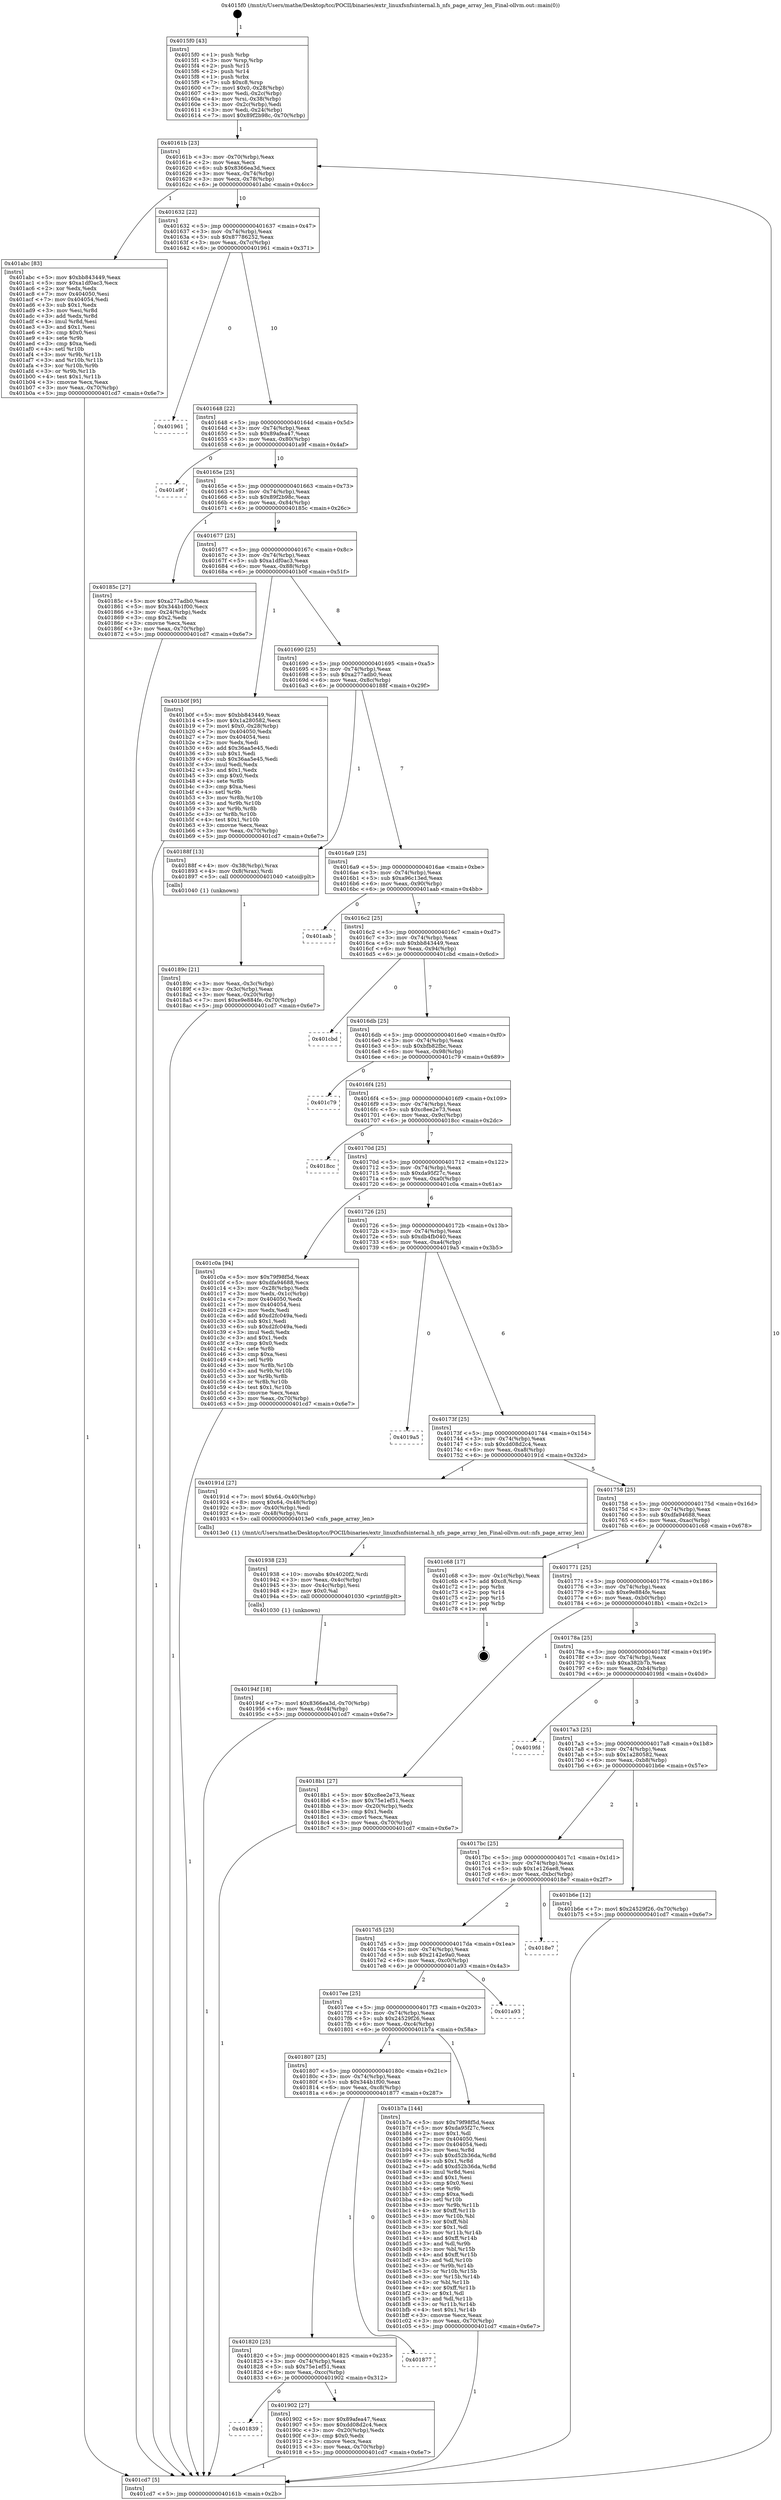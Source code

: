 digraph "0x4015f0" {
  label = "0x4015f0 (/mnt/c/Users/mathe/Desktop/tcc/POCII/binaries/extr_linuxfsnfsinternal.h_nfs_page_array_len_Final-ollvm.out::main(0))"
  labelloc = "t"
  node[shape=record]

  Entry [label="",width=0.3,height=0.3,shape=circle,fillcolor=black,style=filled]
  "0x40161b" [label="{
     0x40161b [23]\l
     | [instrs]\l
     &nbsp;&nbsp;0x40161b \<+3\>: mov -0x70(%rbp),%eax\l
     &nbsp;&nbsp;0x40161e \<+2\>: mov %eax,%ecx\l
     &nbsp;&nbsp;0x401620 \<+6\>: sub $0x8366ea3d,%ecx\l
     &nbsp;&nbsp;0x401626 \<+3\>: mov %eax,-0x74(%rbp)\l
     &nbsp;&nbsp;0x401629 \<+3\>: mov %ecx,-0x78(%rbp)\l
     &nbsp;&nbsp;0x40162c \<+6\>: je 0000000000401abc \<main+0x4cc\>\l
  }"]
  "0x401abc" [label="{
     0x401abc [83]\l
     | [instrs]\l
     &nbsp;&nbsp;0x401abc \<+5\>: mov $0xbb843449,%eax\l
     &nbsp;&nbsp;0x401ac1 \<+5\>: mov $0xa1df0ac3,%ecx\l
     &nbsp;&nbsp;0x401ac6 \<+2\>: xor %edx,%edx\l
     &nbsp;&nbsp;0x401ac8 \<+7\>: mov 0x404050,%esi\l
     &nbsp;&nbsp;0x401acf \<+7\>: mov 0x404054,%edi\l
     &nbsp;&nbsp;0x401ad6 \<+3\>: sub $0x1,%edx\l
     &nbsp;&nbsp;0x401ad9 \<+3\>: mov %esi,%r8d\l
     &nbsp;&nbsp;0x401adc \<+3\>: add %edx,%r8d\l
     &nbsp;&nbsp;0x401adf \<+4\>: imul %r8d,%esi\l
     &nbsp;&nbsp;0x401ae3 \<+3\>: and $0x1,%esi\l
     &nbsp;&nbsp;0x401ae6 \<+3\>: cmp $0x0,%esi\l
     &nbsp;&nbsp;0x401ae9 \<+4\>: sete %r9b\l
     &nbsp;&nbsp;0x401aed \<+3\>: cmp $0xa,%edi\l
     &nbsp;&nbsp;0x401af0 \<+4\>: setl %r10b\l
     &nbsp;&nbsp;0x401af4 \<+3\>: mov %r9b,%r11b\l
     &nbsp;&nbsp;0x401af7 \<+3\>: and %r10b,%r11b\l
     &nbsp;&nbsp;0x401afa \<+3\>: xor %r10b,%r9b\l
     &nbsp;&nbsp;0x401afd \<+3\>: or %r9b,%r11b\l
     &nbsp;&nbsp;0x401b00 \<+4\>: test $0x1,%r11b\l
     &nbsp;&nbsp;0x401b04 \<+3\>: cmovne %ecx,%eax\l
     &nbsp;&nbsp;0x401b07 \<+3\>: mov %eax,-0x70(%rbp)\l
     &nbsp;&nbsp;0x401b0a \<+5\>: jmp 0000000000401cd7 \<main+0x6e7\>\l
  }"]
  "0x401632" [label="{
     0x401632 [22]\l
     | [instrs]\l
     &nbsp;&nbsp;0x401632 \<+5\>: jmp 0000000000401637 \<main+0x47\>\l
     &nbsp;&nbsp;0x401637 \<+3\>: mov -0x74(%rbp),%eax\l
     &nbsp;&nbsp;0x40163a \<+5\>: sub $0x87786252,%eax\l
     &nbsp;&nbsp;0x40163f \<+3\>: mov %eax,-0x7c(%rbp)\l
     &nbsp;&nbsp;0x401642 \<+6\>: je 0000000000401961 \<main+0x371\>\l
  }"]
  Exit [label="",width=0.3,height=0.3,shape=circle,fillcolor=black,style=filled,peripheries=2]
  "0x401961" [label="{
     0x401961\l
  }", style=dashed]
  "0x401648" [label="{
     0x401648 [22]\l
     | [instrs]\l
     &nbsp;&nbsp;0x401648 \<+5\>: jmp 000000000040164d \<main+0x5d\>\l
     &nbsp;&nbsp;0x40164d \<+3\>: mov -0x74(%rbp),%eax\l
     &nbsp;&nbsp;0x401650 \<+5\>: sub $0x89afea47,%eax\l
     &nbsp;&nbsp;0x401655 \<+3\>: mov %eax,-0x80(%rbp)\l
     &nbsp;&nbsp;0x401658 \<+6\>: je 0000000000401a9f \<main+0x4af\>\l
  }"]
  "0x40194f" [label="{
     0x40194f [18]\l
     | [instrs]\l
     &nbsp;&nbsp;0x40194f \<+7\>: movl $0x8366ea3d,-0x70(%rbp)\l
     &nbsp;&nbsp;0x401956 \<+6\>: mov %eax,-0xd4(%rbp)\l
     &nbsp;&nbsp;0x40195c \<+5\>: jmp 0000000000401cd7 \<main+0x6e7\>\l
  }"]
  "0x401a9f" [label="{
     0x401a9f\l
  }", style=dashed]
  "0x40165e" [label="{
     0x40165e [25]\l
     | [instrs]\l
     &nbsp;&nbsp;0x40165e \<+5\>: jmp 0000000000401663 \<main+0x73\>\l
     &nbsp;&nbsp;0x401663 \<+3\>: mov -0x74(%rbp),%eax\l
     &nbsp;&nbsp;0x401666 \<+5\>: sub $0x89f2b98c,%eax\l
     &nbsp;&nbsp;0x40166b \<+6\>: mov %eax,-0x84(%rbp)\l
     &nbsp;&nbsp;0x401671 \<+6\>: je 000000000040185c \<main+0x26c\>\l
  }"]
  "0x401938" [label="{
     0x401938 [23]\l
     | [instrs]\l
     &nbsp;&nbsp;0x401938 \<+10\>: movabs $0x4020f2,%rdi\l
     &nbsp;&nbsp;0x401942 \<+3\>: mov %eax,-0x4c(%rbp)\l
     &nbsp;&nbsp;0x401945 \<+3\>: mov -0x4c(%rbp),%esi\l
     &nbsp;&nbsp;0x401948 \<+2\>: mov $0x0,%al\l
     &nbsp;&nbsp;0x40194a \<+5\>: call 0000000000401030 \<printf@plt\>\l
     | [calls]\l
     &nbsp;&nbsp;0x401030 \{1\} (unknown)\l
  }"]
  "0x40185c" [label="{
     0x40185c [27]\l
     | [instrs]\l
     &nbsp;&nbsp;0x40185c \<+5\>: mov $0xa277adb0,%eax\l
     &nbsp;&nbsp;0x401861 \<+5\>: mov $0x344b1f00,%ecx\l
     &nbsp;&nbsp;0x401866 \<+3\>: mov -0x24(%rbp),%edx\l
     &nbsp;&nbsp;0x401869 \<+3\>: cmp $0x2,%edx\l
     &nbsp;&nbsp;0x40186c \<+3\>: cmovne %ecx,%eax\l
     &nbsp;&nbsp;0x40186f \<+3\>: mov %eax,-0x70(%rbp)\l
     &nbsp;&nbsp;0x401872 \<+5\>: jmp 0000000000401cd7 \<main+0x6e7\>\l
  }"]
  "0x401677" [label="{
     0x401677 [25]\l
     | [instrs]\l
     &nbsp;&nbsp;0x401677 \<+5\>: jmp 000000000040167c \<main+0x8c\>\l
     &nbsp;&nbsp;0x40167c \<+3\>: mov -0x74(%rbp),%eax\l
     &nbsp;&nbsp;0x40167f \<+5\>: sub $0xa1df0ac3,%eax\l
     &nbsp;&nbsp;0x401684 \<+6\>: mov %eax,-0x88(%rbp)\l
     &nbsp;&nbsp;0x40168a \<+6\>: je 0000000000401b0f \<main+0x51f\>\l
  }"]
  "0x401cd7" [label="{
     0x401cd7 [5]\l
     | [instrs]\l
     &nbsp;&nbsp;0x401cd7 \<+5\>: jmp 000000000040161b \<main+0x2b\>\l
  }"]
  "0x4015f0" [label="{
     0x4015f0 [43]\l
     | [instrs]\l
     &nbsp;&nbsp;0x4015f0 \<+1\>: push %rbp\l
     &nbsp;&nbsp;0x4015f1 \<+3\>: mov %rsp,%rbp\l
     &nbsp;&nbsp;0x4015f4 \<+2\>: push %r15\l
     &nbsp;&nbsp;0x4015f6 \<+2\>: push %r14\l
     &nbsp;&nbsp;0x4015f8 \<+1\>: push %rbx\l
     &nbsp;&nbsp;0x4015f9 \<+7\>: sub $0xc8,%rsp\l
     &nbsp;&nbsp;0x401600 \<+7\>: movl $0x0,-0x28(%rbp)\l
     &nbsp;&nbsp;0x401607 \<+3\>: mov %edi,-0x2c(%rbp)\l
     &nbsp;&nbsp;0x40160a \<+4\>: mov %rsi,-0x38(%rbp)\l
     &nbsp;&nbsp;0x40160e \<+3\>: mov -0x2c(%rbp),%edi\l
     &nbsp;&nbsp;0x401611 \<+3\>: mov %edi,-0x24(%rbp)\l
     &nbsp;&nbsp;0x401614 \<+7\>: movl $0x89f2b98c,-0x70(%rbp)\l
  }"]
  "0x401839" [label="{
     0x401839\l
  }", style=dashed]
  "0x401b0f" [label="{
     0x401b0f [95]\l
     | [instrs]\l
     &nbsp;&nbsp;0x401b0f \<+5\>: mov $0xbb843449,%eax\l
     &nbsp;&nbsp;0x401b14 \<+5\>: mov $0x1a280582,%ecx\l
     &nbsp;&nbsp;0x401b19 \<+7\>: movl $0x0,-0x28(%rbp)\l
     &nbsp;&nbsp;0x401b20 \<+7\>: mov 0x404050,%edx\l
     &nbsp;&nbsp;0x401b27 \<+7\>: mov 0x404054,%esi\l
     &nbsp;&nbsp;0x401b2e \<+2\>: mov %edx,%edi\l
     &nbsp;&nbsp;0x401b30 \<+6\>: add $0x36aa5e45,%edi\l
     &nbsp;&nbsp;0x401b36 \<+3\>: sub $0x1,%edi\l
     &nbsp;&nbsp;0x401b39 \<+6\>: sub $0x36aa5e45,%edi\l
     &nbsp;&nbsp;0x401b3f \<+3\>: imul %edi,%edx\l
     &nbsp;&nbsp;0x401b42 \<+3\>: and $0x1,%edx\l
     &nbsp;&nbsp;0x401b45 \<+3\>: cmp $0x0,%edx\l
     &nbsp;&nbsp;0x401b48 \<+4\>: sete %r8b\l
     &nbsp;&nbsp;0x401b4c \<+3\>: cmp $0xa,%esi\l
     &nbsp;&nbsp;0x401b4f \<+4\>: setl %r9b\l
     &nbsp;&nbsp;0x401b53 \<+3\>: mov %r8b,%r10b\l
     &nbsp;&nbsp;0x401b56 \<+3\>: and %r9b,%r10b\l
     &nbsp;&nbsp;0x401b59 \<+3\>: xor %r9b,%r8b\l
     &nbsp;&nbsp;0x401b5c \<+3\>: or %r8b,%r10b\l
     &nbsp;&nbsp;0x401b5f \<+4\>: test $0x1,%r10b\l
     &nbsp;&nbsp;0x401b63 \<+3\>: cmovne %ecx,%eax\l
     &nbsp;&nbsp;0x401b66 \<+3\>: mov %eax,-0x70(%rbp)\l
     &nbsp;&nbsp;0x401b69 \<+5\>: jmp 0000000000401cd7 \<main+0x6e7\>\l
  }"]
  "0x401690" [label="{
     0x401690 [25]\l
     | [instrs]\l
     &nbsp;&nbsp;0x401690 \<+5\>: jmp 0000000000401695 \<main+0xa5\>\l
     &nbsp;&nbsp;0x401695 \<+3\>: mov -0x74(%rbp),%eax\l
     &nbsp;&nbsp;0x401698 \<+5\>: sub $0xa277adb0,%eax\l
     &nbsp;&nbsp;0x40169d \<+6\>: mov %eax,-0x8c(%rbp)\l
     &nbsp;&nbsp;0x4016a3 \<+6\>: je 000000000040188f \<main+0x29f\>\l
  }"]
  "0x401902" [label="{
     0x401902 [27]\l
     | [instrs]\l
     &nbsp;&nbsp;0x401902 \<+5\>: mov $0x89afea47,%eax\l
     &nbsp;&nbsp;0x401907 \<+5\>: mov $0xdd08d2c4,%ecx\l
     &nbsp;&nbsp;0x40190c \<+3\>: mov -0x20(%rbp),%edx\l
     &nbsp;&nbsp;0x40190f \<+3\>: cmp $0x0,%edx\l
     &nbsp;&nbsp;0x401912 \<+3\>: cmove %ecx,%eax\l
     &nbsp;&nbsp;0x401915 \<+3\>: mov %eax,-0x70(%rbp)\l
     &nbsp;&nbsp;0x401918 \<+5\>: jmp 0000000000401cd7 \<main+0x6e7\>\l
  }"]
  "0x40188f" [label="{
     0x40188f [13]\l
     | [instrs]\l
     &nbsp;&nbsp;0x40188f \<+4\>: mov -0x38(%rbp),%rax\l
     &nbsp;&nbsp;0x401893 \<+4\>: mov 0x8(%rax),%rdi\l
     &nbsp;&nbsp;0x401897 \<+5\>: call 0000000000401040 \<atoi@plt\>\l
     | [calls]\l
     &nbsp;&nbsp;0x401040 \{1\} (unknown)\l
  }"]
  "0x4016a9" [label="{
     0x4016a9 [25]\l
     | [instrs]\l
     &nbsp;&nbsp;0x4016a9 \<+5\>: jmp 00000000004016ae \<main+0xbe\>\l
     &nbsp;&nbsp;0x4016ae \<+3\>: mov -0x74(%rbp),%eax\l
     &nbsp;&nbsp;0x4016b1 \<+5\>: sub $0xa96c13ed,%eax\l
     &nbsp;&nbsp;0x4016b6 \<+6\>: mov %eax,-0x90(%rbp)\l
     &nbsp;&nbsp;0x4016bc \<+6\>: je 0000000000401aab \<main+0x4bb\>\l
  }"]
  "0x40189c" [label="{
     0x40189c [21]\l
     | [instrs]\l
     &nbsp;&nbsp;0x40189c \<+3\>: mov %eax,-0x3c(%rbp)\l
     &nbsp;&nbsp;0x40189f \<+3\>: mov -0x3c(%rbp),%eax\l
     &nbsp;&nbsp;0x4018a2 \<+3\>: mov %eax,-0x20(%rbp)\l
     &nbsp;&nbsp;0x4018a5 \<+7\>: movl $0xe9e884fe,-0x70(%rbp)\l
     &nbsp;&nbsp;0x4018ac \<+5\>: jmp 0000000000401cd7 \<main+0x6e7\>\l
  }"]
  "0x401820" [label="{
     0x401820 [25]\l
     | [instrs]\l
     &nbsp;&nbsp;0x401820 \<+5\>: jmp 0000000000401825 \<main+0x235\>\l
     &nbsp;&nbsp;0x401825 \<+3\>: mov -0x74(%rbp),%eax\l
     &nbsp;&nbsp;0x401828 \<+5\>: sub $0x75e1ef51,%eax\l
     &nbsp;&nbsp;0x40182d \<+6\>: mov %eax,-0xcc(%rbp)\l
     &nbsp;&nbsp;0x401833 \<+6\>: je 0000000000401902 \<main+0x312\>\l
  }"]
  "0x401aab" [label="{
     0x401aab\l
  }", style=dashed]
  "0x4016c2" [label="{
     0x4016c2 [25]\l
     | [instrs]\l
     &nbsp;&nbsp;0x4016c2 \<+5\>: jmp 00000000004016c7 \<main+0xd7\>\l
     &nbsp;&nbsp;0x4016c7 \<+3\>: mov -0x74(%rbp),%eax\l
     &nbsp;&nbsp;0x4016ca \<+5\>: sub $0xbb843449,%eax\l
     &nbsp;&nbsp;0x4016cf \<+6\>: mov %eax,-0x94(%rbp)\l
     &nbsp;&nbsp;0x4016d5 \<+6\>: je 0000000000401cbd \<main+0x6cd\>\l
  }"]
  "0x401877" [label="{
     0x401877\l
  }", style=dashed]
  "0x401cbd" [label="{
     0x401cbd\l
  }", style=dashed]
  "0x4016db" [label="{
     0x4016db [25]\l
     | [instrs]\l
     &nbsp;&nbsp;0x4016db \<+5\>: jmp 00000000004016e0 \<main+0xf0\>\l
     &nbsp;&nbsp;0x4016e0 \<+3\>: mov -0x74(%rbp),%eax\l
     &nbsp;&nbsp;0x4016e3 \<+5\>: sub $0xbfb82fbc,%eax\l
     &nbsp;&nbsp;0x4016e8 \<+6\>: mov %eax,-0x98(%rbp)\l
     &nbsp;&nbsp;0x4016ee \<+6\>: je 0000000000401c79 \<main+0x689\>\l
  }"]
  "0x401807" [label="{
     0x401807 [25]\l
     | [instrs]\l
     &nbsp;&nbsp;0x401807 \<+5\>: jmp 000000000040180c \<main+0x21c\>\l
     &nbsp;&nbsp;0x40180c \<+3\>: mov -0x74(%rbp),%eax\l
     &nbsp;&nbsp;0x40180f \<+5\>: sub $0x344b1f00,%eax\l
     &nbsp;&nbsp;0x401814 \<+6\>: mov %eax,-0xc8(%rbp)\l
     &nbsp;&nbsp;0x40181a \<+6\>: je 0000000000401877 \<main+0x287\>\l
  }"]
  "0x401c79" [label="{
     0x401c79\l
  }", style=dashed]
  "0x4016f4" [label="{
     0x4016f4 [25]\l
     | [instrs]\l
     &nbsp;&nbsp;0x4016f4 \<+5\>: jmp 00000000004016f9 \<main+0x109\>\l
     &nbsp;&nbsp;0x4016f9 \<+3\>: mov -0x74(%rbp),%eax\l
     &nbsp;&nbsp;0x4016fc \<+5\>: sub $0xc8ee2e73,%eax\l
     &nbsp;&nbsp;0x401701 \<+6\>: mov %eax,-0x9c(%rbp)\l
     &nbsp;&nbsp;0x401707 \<+6\>: je 00000000004018cc \<main+0x2dc\>\l
  }"]
  "0x401b7a" [label="{
     0x401b7a [144]\l
     | [instrs]\l
     &nbsp;&nbsp;0x401b7a \<+5\>: mov $0x79f98f5d,%eax\l
     &nbsp;&nbsp;0x401b7f \<+5\>: mov $0xda95f27c,%ecx\l
     &nbsp;&nbsp;0x401b84 \<+2\>: mov $0x1,%dl\l
     &nbsp;&nbsp;0x401b86 \<+7\>: mov 0x404050,%esi\l
     &nbsp;&nbsp;0x401b8d \<+7\>: mov 0x404054,%edi\l
     &nbsp;&nbsp;0x401b94 \<+3\>: mov %esi,%r8d\l
     &nbsp;&nbsp;0x401b97 \<+7\>: sub $0xd52b36da,%r8d\l
     &nbsp;&nbsp;0x401b9e \<+4\>: sub $0x1,%r8d\l
     &nbsp;&nbsp;0x401ba2 \<+7\>: add $0xd52b36da,%r8d\l
     &nbsp;&nbsp;0x401ba9 \<+4\>: imul %r8d,%esi\l
     &nbsp;&nbsp;0x401bad \<+3\>: and $0x1,%esi\l
     &nbsp;&nbsp;0x401bb0 \<+3\>: cmp $0x0,%esi\l
     &nbsp;&nbsp;0x401bb3 \<+4\>: sete %r9b\l
     &nbsp;&nbsp;0x401bb7 \<+3\>: cmp $0xa,%edi\l
     &nbsp;&nbsp;0x401bba \<+4\>: setl %r10b\l
     &nbsp;&nbsp;0x401bbe \<+3\>: mov %r9b,%r11b\l
     &nbsp;&nbsp;0x401bc1 \<+4\>: xor $0xff,%r11b\l
     &nbsp;&nbsp;0x401bc5 \<+3\>: mov %r10b,%bl\l
     &nbsp;&nbsp;0x401bc8 \<+3\>: xor $0xff,%bl\l
     &nbsp;&nbsp;0x401bcb \<+3\>: xor $0x1,%dl\l
     &nbsp;&nbsp;0x401bce \<+3\>: mov %r11b,%r14b\l
     &nbsp;&nbsp;0x401bd1 \<+4\>: and $0xff,%r14b\l
     &nbsp;&nbsp;0x401bd5 \<+3\>: and %dl,%r9b\l
     &nbsp;&nbsp;0x401bd8 \<+3\>: mov %bl,%r15b\l
     &nbsp;&nbsp;0x401bdb \<+4\>: and $0xff,%r15b\l
     &nbsp;&nbsp;0x401bdf \<+3\>: and %dl,%r10b\l
     &nbsp;&nbsp;0x401be2 \<+3\>: or %r9b,%r14b\l
     &nbsp;&nbsp;0x401be5 \<+3\>: or %r10b,%r15b\l
     &nbsp;&nbsp;0x401be8 \<+3\>: xor %r15b,%r14b\l
     &nbsp;&nbsp;0x401beb \<+3\>: or %bl,%r11b\l
     &nbsp;&nbsp;0x401bee \<+4\>: xor $0xff,%r11b\l
     &nbsp;&nbsp;0x401bf2 \<+3\>: or $0x1,%dl\l
     &nbsp;&nbsp;0x401bf5 \<+3\>: and %dl,%r11b\l
     &nbsp;&nbsp;0x401bf8 \<+3\>: or %r11b,%r14b\l
     &nbsp;&nbsp;0x401bfb \<+4\>: test $0x1,%r14b\l
     &nbsp;&nbsp;0x401bff \<+3\>: cmovne %ecx,%eax\l
     &nbsp;&nbsp;0x401c02 \<+3\>: mov %eax,-0x70(%rbp)\l
     &nbsp;&nbsp;0x401c05 \<+5\>: jmp 0000000000401cd7 \<main+0x6e7\>\l
  }"]
  "0x4018cc" [label="{
     0x4018cc\l
  }", style=dashed]
  "0x40170d" [label="{
     0x40170d [25]\l
     | [instrs]\l
     &nbsp;&nbsp;0x40170d \<+5\>: jmp 0000000000401712 \<main+0x122\>\l
     &nbsp;&nbsp;0x401712 \<+3\>: mov -0x74(%rbp),%eax\l
     &nbsp;&nbsp;0x401715 \<+5\>: sub $0xda95f27c,%eax\l
     &nbsp;&nbsp;0x40171a \<+6\>: mov %eax,-0xa0(%rbp)\l
     &nbsp;&nbsp;0x401720 \<+6\>: je 0000000000401c0a \<main+0x61a\>\l
  }"]
  "0x4017ee" [label="{
     0x4017ee [25]\l
     | [instrs]\l
     &nbsp;&nbsp;0x4017ee \<+5\>: jmp 00000000004017f3 \<main+0x203\>\l
     &nbsp;&nbsp;0x4017f3 \<+3\>: mov -0x74(%rbp),%eax\l
     &nbsp;&nbsp;0x4017f6 \<+5\>: sub $0x24529f26,%eax\l
     &nbsp;&nbsp;0x4017fb \<+6\>: mov %eax,-0xc4(%rbp)\l
     &nbsp;&nbsp;0x401801 \<+6\>: je 0000000000401b7a \<main+0x58a\>\l
  }"]
  "0x401c0a" [label="{
     0x401c0a [94]\l
     | [instrs]\l
     &nbsp;&nbsp;0x401c0a \<+5\>: mov $0x79f98f5d,%eax\l
     &nbsp;&nbsp;0x401c0f \<+5\>: mov $0xdfa94688,%ecx\l
     &nbsp;&nbsp;0x401c14 \<+3\>: mov -0x28(%rbp),%edx\l
     &nbsp;&nbsp;0x401c17 \<+3\>: mov %edx,-0x1c(%rbp)\l
     &nbsp;&nbsp;0x401c1a \<+7\>: mov 0x404050,%edx\l
     &nbsp;&nbsp;0x401c21 \<+7\>: mov 0x404054,%esi\l
     &nbsp;&nbsp;0x401c28 \<+2\>: mov %edx,%edi\l
     &nbsp;&nbsp;0x401c2a \<+6\>: add $0xd2fc049a,%edi\l
     &nbsp;&nbsp;0x401c30 \<+3\>: sub $0x1,%edi\l
     &nbsp;&nbsp;0x401c33 \<+6\>: sub $0xd2fc049a,%edi\l
     &nbsp;&nbsp;0x401c39 \<+3\>: imul %edi,%edx\l
     &nbsp;&nbsp;0x401c3c \<+3\>: and $0x1,%edx\l
     &nbsp;&nbsp;0x401c3f \<+3\>: cmp $0x0,%edx\l
     &nbsp;&nbsp;0x401c42 \<+4\>: sete %r8b\l
     &nbsp;&nbsp;0x401c46 \<+3\>: cmp $0xa,%esi\l
     &nbsp;&nbsp;0x401c49 \<+4\>: setl %r9b\l
     &nbsp;&nbsp;0x401c4d \<+3\>: mov %r8b,%r10b\l
     &nbsp;&nbsp;0x401c50 \<+3\>: and %r9b,%r10b\l
     &nbsp;&nbsp;0x401c53 \<+3\>: xor %r9b,%r8b\l
     &nbsp;&nbsp;0x401c56 \<+3\>: or %r8b,%r10b\l
     &nbsp;&nbsp;0x401c59 \<+4\>: test $0x1,%r10b\l
     &nbsp;&nbsp;0x401c5d \<+3\>: cmovne %ecx,%eax\l
     &nbsp;&nbsp;0x401c60 \<+3\>: mov %eax,-0x70(%rbp)\l
     &nbsp;&nbsp;0x401c63 \<+5\>: jmp 0000000000401cd7 \<main+0x6e7\>\l
  }"]
  "0x401726" [label="{
     0x401726 [25]\l
     | [instrs]\l
     &nbsp;&nbsp;0x401726 \<+5\>: jmp 000000000040172b \<main+0x13b\>\l
     &nbsp;&nbsp;0x40172b \<+3\>: mov -0x74(%rbp),%eax\l
     &nbsp;&nbsp;0x40172e \<+5\>: sub $0xdb4fb040,%eax\l
     &nbsp;&nbsp;0x401733 \<+6\>: mov %eax,-0xa4(%rbp)\l
     &nbsp;&nbsp;0x401739 \<+6\>: je 00000000004019a5 \<main+0x3b5\>\l
  }"]
  "0x401a93" [label="{
     0x401a93\l
  }", style=dashed]
  "0x4019a5" [label="{
     0x4019a5\l
  }", style=dashed]
  "0x40173f" [label="{
     0x40173f [25]\l
     | [instrs]\l
     &nbsp;&nbsp;0x40173f \<+5\>: jmp 0000000000401744 \<main+0x154\>\l
     &nbsp;&nbsp;0x401744 \<+3\>: mov -0x74(%rbp),%eax\l
     &nbsp;&nbsp;0x401747 \<+5\>: sub $0xdd08d2c4,%eax\l
     &nbsp;&nbsp;0x40174c \<+6\>: mov %eax,-0xa8(%rbp)\l
     &nbsp;&nbsp;0x401752 \<+6\>: je 000000000040191d \<main+0x32d\>\l
  }"]
  "0x4017d5" [label="{
     0x4017d5 [25]\l
     | [instrs]\l
     &nbsp;&nbsp;0x4017d5 \<+5\>: jmp 00000000004017da \<main+0x1ea\>\l
     &nbsp;&nbsp;0x4017da \<+3\>: mov -0x74(%rbp),%eax\l
     &nbsp;&nbsp;0x4017dd \<+5\>: sub $0x2142e9a0,%eax\l
     &nbsp;&nbsp;0x4017e2 \<+6\>: mov %eax,-0xc0(%rbp)\l
     &nbsp;&nbsp;0x4017e8 \<+6\>: je 0000000000401a93 \<main+0x4a3\>\l
  }"]
  "0x40191d" [label="{
     0x40191d [27]\l
     | [instrs]\l
     &nbsp;&nbsp;0x40191d \<+7\>: movl $0x64,-0x40(%rbp)\l
     &nbsp;&nbsp;0x401924 \<+8\>: movq $0x64,-0x48(%rbp)\l
     &nbsp;&nbsp;0x40192c \<+3\>: mov -0x40(%rbp),%edi\l
     &nbsp;&nbsp;0x40192f \<+4\>: mov -0x48(%rbp),%rsi\l
     &nbsp;&nbsp;0x401933 \<+5\>: call 00000000004013e0 \<nfs_page_array_len\>\l
     | [calls]\l
     &nbsp;&nbsp;0x4013e0 \{1\} (/mnt/c/Users/mathe/Desktop/tcc/POCII/binaries/extr_linuxfsnfsinternal.h_nfs_page_array_len_Final-ollvm.out::nfs_page_array_len)\l
  }"]
  "0x401758" [label="{
     0x401758 [25]\l
     | [instrs]\l
     &nbsp;&nbsp;0x401758 \<+5\>: jmp 000000000040175d \<main+0x16d\>\l
     &nbsp;&nbsp;0x40175d \<+3\>: mov -0x74(%rbp),%eax\l
     &nbsp;&nbsp;0x401760 \<+5\>: sub $0xdfa94688,%eax\l
     &nbsp;&nbsp;0x401765 \<+6\>: mov %eax,-0xac(%rbp)\l
     &nbsp;&nbsp;0x40176b \<+6\>: je 0000000000401c68 \<main+0x678\>\l
  }"]
  "0x4018e7" [label="{
     0x4018e7\l
  }", style=dashed]
  "0x401c68" [label="{
     0x401c68 [17]\l
     | [instrs]\l
     &nbsp;&nbsp;0x401c68 \<+3\>: mov -0x1c(%rbp),%eax\l
     &nbsp;&nbsp;0x401c6b \<+7\>: add $0xc8,%rsp\l
     &nbsp;&nbsp;0x401c72 \<+1\>: pop %rbx\l
     &nbsp;&nbsp;0x401c73 \<+2\>: pop %r14\l
     &nbsp;&nbsp;0x401c75 \<+2\>: pop %r15\l
     &nbsp;&nbsp;0x401c77 \<+1\>: pop %rbp\l
     &nbsp;&nbsp;0x401c78 \<+1\>: ret\l
  }"]
  "0x401771" [label="{
     0x401771 [25]\l
     | [instrs]\l
     &nbsp;&nbsp;0x401771 \<+5\>: jmp 0000000000401776 \<main+0x186\>\l
     &nbsp;&nbsp;0x401776 \<+3\>: mov -0x74(%rbp),%eax\l
     &nbsp;&nbsp;0x401779 \<+5\>: sub $0xe9e884fe,%eax\l
     &nbsp;&nbsp;0x40177e \<+6\>: mov %eax,-0xb0(%rbp)\l
     &nbsp;&nbsp;0x401784 \<+6\>: je 00000000004018b1 \<main+0x2c1\>\l
  }"]
  "0x4017bc" [label="{
     0x4017bc [25]\l
     | [instrs]\l
     &nbsp;&nbsp;0x4017bc \<+5\>: jmp 00000000004017c1 \<main+0x1d1\>\l
     &nbsp;&nbsp;0x4017c1 \<+3\>: mov -0x74(%rbp),%eax\l
     &nbsp;&nbsp;0x4017c4 \<+5\>: sub $0x1e126ae8,%eax\l
     &nbsp;&nbsp;0x4017c9 \<+6\>: mov %eax,-0xbc(%rbp)\l
     &nbsp;&nbsp;0x4017cf \<+6\>: je 00000000004018e7 \<main+0x2f7\>\l
  }"]
  "0x4018b1" [label="{
     0x4018b1 [27]\l
     | [instrs]\l
     &nbsp;&nbsp;0x4018b1 \<+5\>: mov $0xc8ee2e73,%eax\l
     &nbsp;&nbsp;0x4018b6 \<+5\>: mov $0x75e1ef51,%ecx\l
     &nbsp;&nbsp;0x4018bb \<+3\>: mov -0x20(%rbp),%edx\l
     &nbsp;&nbsp;0x4018be \<+3\>: cmp $0x1,%edx\l
     &nbsp;&nbsp;0x4018c1 \<+3\>: cmovl %ecx,%eax\l
     &nbsp;&nbsp;0x4018c4 \<+3\>: mov %eax,-0x70(%rbp)\l
     &nbsp;&nbsp;0x4018c7 \<+5\>: jmp 0000000000401cd7 \<main+0x6e7\>\l
  }"]
  "0x40178a" [label="{
     0x40178a [25]\l
     | [instrs]\l
     &nbsp;&nbsp;0x40178a \<+5\>: jmp 000000000040178f \<main+0x19f\>\l
     &nbsp;&nbsp;0x40178f \<+3\>: mov -0x74(%rbp),%eax\l
     &nbsp;&nbsp;0x401792 \<+5\>: sub $0xa382b7b,%eax\l
     &nbsp;&nbsp;0x401797 \<+6\>: mov %eax,-0xb4(%rbp)\l
     &nbsp;&nbsp;0x40179d \<+6\>: je 00000000004019fd \<main+0x40d\>\l
  }"]
  "0x401b6e" [label="{
     0x401b6e [12]\l
     | [instrs]\l
     &nbsp;&nbsp;0x401b6e \<+7\>: movl $0x24529f26,-0x70(%rbp)\l
     &nbsp;&nbsp;0x401b75 \<+5\>: jmp 0000000000401cd7 \<main+0x6e7\>\l
  }"]
  "0x4019fd" [label="{
     0x4019fd\l
  }", style=dashed]
  "0x4017a3" [label="{
     0x4017a3 [25]\l
     | [instrs]\l
     &nbsp;&nbsp;0x4017a3 \<+5\>: jmp 00000000004017a8 \<main+0x1b8\>\l
     &nbsp;&nbsp;0x4017a8 \<+3\>: mov -0x74(%rbp),%eax\l
     &nbsp;&nbsp;0x4017ab \<+5\>: sub $0x1a280582,%eax\l
     &nbsp;&nbsp;0x4017b0 \<+6\>: mov %eax,-0xb8(%rbp)\l
     &nbsp;&nbsp;0x4017b6 \<+6\>: je 0000000000401b6e \<main+0x57e\>\l
  }"]
  Entry -> "0x4015f0" [label=" 1"]
  "0x40161b" -> "0x401abc" [label=" 1"]
  "0x40161b" -> "0x401632" [label=" 10"]
  "0x401c68" -> Exit [label=" 1"]
  "0x401632" -> "0x401961" [label=" 0"]
  "0x401632" -> "0x401648" [label=" 10"]
  "0x401c0a" -> "0x401cd7" [label=" 1"]
  "0x401648" -> "0x401a9f" [label=" 0"]
  "0x401648" -> "0x40165e" [label=" 10"]
  "0x401b7a" -> "0x401cd7" [label=" 1"]
  "0x40165e" -> "0x40185c" [label=" 1"]
  "0x40165e" -> "0x401677" [label=" 9"]
  "0x40185c" -> "0x401cd7" [label=" 1"]
  "0x4015f0" -> "0x40161b" [label=" 1"]
  "0x401cd7" -> "0x40161b" [label=" 10"]
  "0x401b6e" -> "0x401cd7" [label=" 1"]
  "0x401677" -> "0x401b0f" [label=" 1"]
  "0x401677" -> "0x401690" [label=" 8"]
  "0x401b0f" -> "0x401cd7" [label=" 1"]
  "0x401690" -> "0x40188f" [label=" 1"]
  "0x401690" -> "0x4016a9" [label=" 7"]
  "0x40188f" -> "0x40189c" [label=" 1"]
  "0x40189c" -> "0x401cd7" [label=" 1"]
  "0x401abc" -> "0x401cd7" [label=" 1"]
  "0x4016a9" -> "0x401aab" [label=" 0"]
  "0x4016a9" -> "0x4016c2" [label=" 7"]
  "0x401938" -> "0x40194f" [label=" 1"]
  "0x4016c2" -> "0x401cbd" [label=" 0"]
  "0x4016c2" -> "0x4016db" [label=" 7"]
  "0x40191d" -> "0x401938" [label=" 1"]
  "0x4016db" -> "0x401c79" [label=" 0"]
  "0x4016db" -> "0x4016f4" [label=" 7"]
  "0x401820" -> "0x401839" [label=" 0"]
  "0x4016f4" -> "0x4018cc" [label=" 0"]
  "0x4016f4" -> "0x40170d" [label=" 7"]
  "0x401820" -> "0x401902" [label=" 1"]
  "0x40170d" -> "0x401c0a" [label=" 1"]
  "0x40170d" -> "0x401726" [label=" 6"]
  "0x401807" -> "0x401820" [label=" 1"]
  "0x401726" -> "0x4019a5" [label=" 0"]
  "0x401726" -> "0x40173f" [label=" 6"]
  "0x401807" -> "0x401877" [label=" 0"]
  "0x40173f" -> "0x40191d" [label=" 1"]
  "0x40173f" -> "0x401758" [label=" 5"]
  "0x4017ee" -> "0x401807" [label=" 1"]
  "0x401758" -> "0x401c68" [label=" 1"]
  "0x401758" -> "0x401771" [label=" 4"]
  "0x4017ee" -> "0x401b7a" [label=" 1"]
  "0x401771" -> "0x4018b1" [label=" 1"]
  "0x401771" -> "0x40178a" [label=" 3"]
  "0x4018b1" -> "0x401cd7" [label=" 1"]
  "0x4017d5" -> "0x4017ee" [label=" 2"]
  "0x40178a" -> "0x4019fd" [label=" 0"]
  "0x40178a" -> "0x4017a3" [label=" 3"]
  "0x4017d5" -> "0x401a93" [label=" 0"]
  "0x4017a3" -> "0x401b6e" [label=" 1"]
  "0x4017a3" -> "0x4017bc" [label=" 2"]
  "0x40194f" -> "0x401cd7" [label=" 1"]
  "0x4017bc" -> "0x4018e7" [label=" 0"]
  "0x4017bc" -> "0x4017d5" [label=" 2"]
  "0x401902" -> "0x401cd7" [label=" 1"]
}
